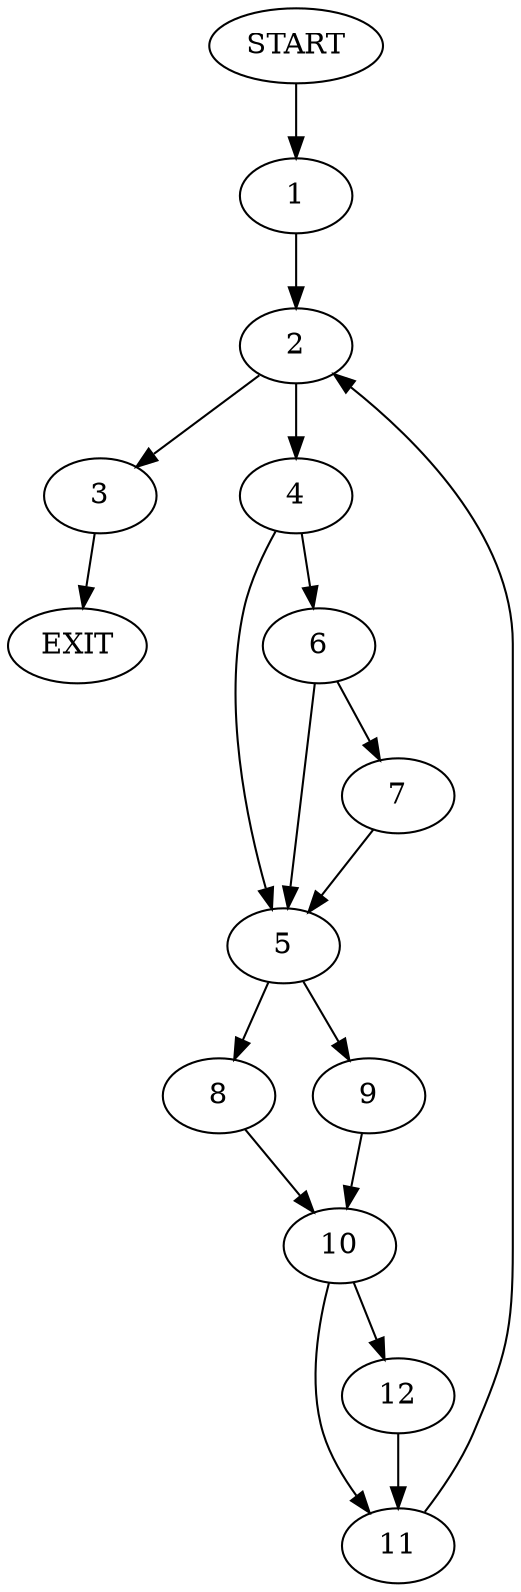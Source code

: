 digraph {
0 [label="START"]
13 [label="EXIT"]
0 -> 1
1 -> 2
2 -> 3
2 -> 4
3 -> 13
4 -> 5
4 -> 6
6 -> 5
6 -> 7
5 -> 8
5 -> 9
7 -> 5
8 -> 10
9 -> 10
10 -> 11
10 -> 12
11 -> 2
12 -> 11
}
